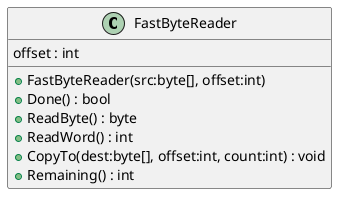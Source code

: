 @startuml
class FastByteReader {
    offset : int
    + FastByteReader(src:byte[], offset:int)
    + Done() : bool
    + ReadByte() : byte
    + ReadWord() : int
    + CopyTo(dest:byte[], offset:int, count:int) : void
    + Remaining() : int
}
@enduml
